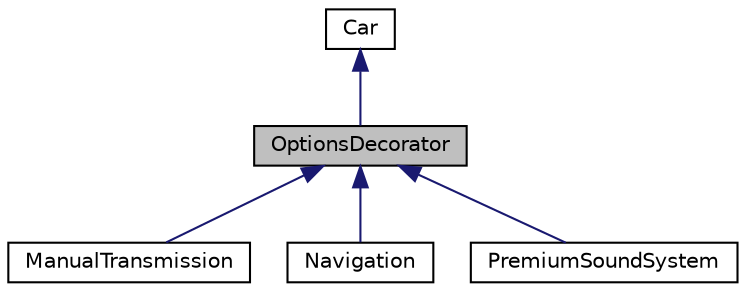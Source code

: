 digraph "OptionsDecorator"
{
  edge [fontname="Helvetica",fontsize="10",labelfontname="Helvetica",labelfontsize="10"];
  node [fontname="Helvetica",fontsize="10",shape=record];
  Node1 [label="OptionsDecorator",height=0.2,width=0.4,color="black", fillcolor="grey75", style="filled", fontcolor="black"];
  Node2 -> Node1 [dir="back",color="midnightblue",fontsize="10",style="solid",fontname="Helvetica"];
  Node2 [label="Car",height=0.2,width=0.4,color="black", fillcolor="white", style="filled",URL="$classCar.html"];
  Node1 -> Node3 [dir="back",color="midnightblue",fontsize="10",style="solid",fontname="Helvetica"];
  Node3 [label="ManualTransmission",height=0.2,width=0.4,color="black", fillcolor="white", style="filled",URL="$classManualTransmission.html"];
  Node1 -> Node4 [dir="back",color="midnightblue",fontsize="10",style="solid",fontname="Helvetica"];
  Node4 [label="Navigation",height=0.2,width=0.4,color="black", fillcolor="white", style="filled",URL="$classNavigation.html"];
  Node1 -> Node5 [dir="back",color="midnightblue",fontsize="10",style="solid",fontname="Helvetica"];
  Node5 [label="PremiumSoundSystem",height=0.2,width=0.4,color="black", fillcolor="white", style="filled",URL="$classPremiumSoundSystem.html"];
}

